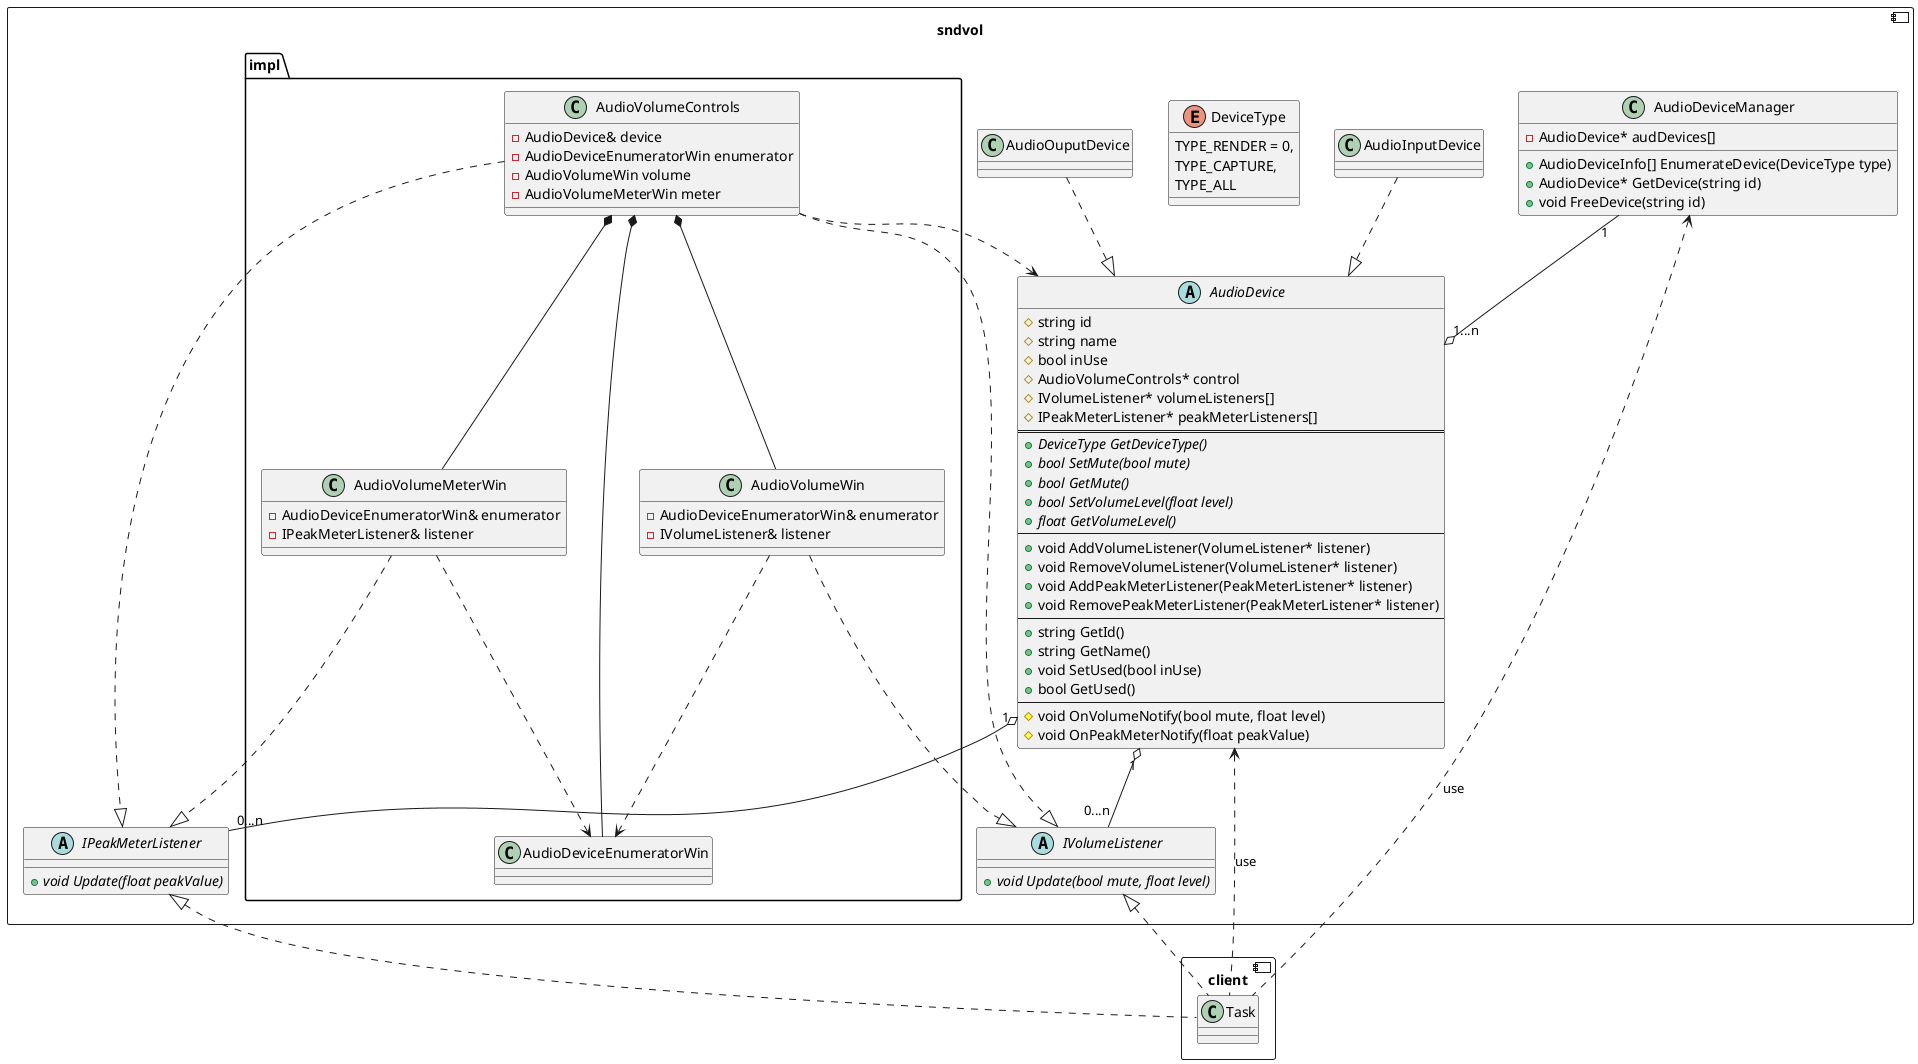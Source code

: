 @startuml

component sndvol{
    abstract IVolumeListener
    {
        + {abstract} void Update(bool mute, float level)
    }

    abstract IPeakMeterListener
    {
        + {abstract} void Update(float peakValue)
    }

    enum DeviceType
    {
        TYPE_RENDER = 0,
        TYPE_CAPTURE,
        TYPE_ALL
    }

    abstract AudioDevice
    {
        # string id
        # string name
        # bool inUse
        # AudioVolumeControls* control
        # IVolumeListener* volumeListeners[]
        # IPeakMeterListener* peakMeterListeners[]
        ==
        + {abstract} DeviceType GetDeviceType()
        + {abstract} bool SetMute(bool mute)
        + {abstract} bool GetMute()
        + {abstract} bool SetVolumeLevel(float level)
        + {abstract} float GetVolumeLevel()
        ----
        + void AddVolumeListener(VolumeListener* listener)
        + void RemoveVolumeListener(VolumeListener* listener)
        + void AddPeakMeterListener(PeakMeterListener* listener)
        + void RemovePeakMeterListener(PeakMeterListener* listener)
        ---
        + string GetId()
        + string GetName()
        + void SetUsed(bool inUse)
        + bool GetUsed()
        ---
        # void OnVolumeNotify(bool mute, float level)
        # void OnPeakMeterNotify(float peakValue)
    }

    namespace impl{

        class AudioDeviceEnumeratorWin

        class AudioVolumeWin
        {
            - AudioDeviceEnumeratorWin& enumerator
            - IVolumeListener& listener
        }
        class AudioVolumeMeterWin
        {
            - AudioDeviceEnumeratorWin& enumerator
            - IPeakMeterListener& listener
        }

        AudioVolumeWin ..> AudioDeviceEnumeratorWin
        AudioVolumeWin ..|> IVolumeListener
        AudioVolumeMeterWin ..> AudioDeviceEnumeratorWin
        AudioVolumeMeterWin ..|> IPeakMeterListener

        class AudioVolumeControls
        {
            - AudioDevice& device
            - AudioDeviceEnumeratorWin enumerator
            - AudioVolumeWin volume
            - AudioVolumeMeterWin meter
        }

        AudioVolumeControls *-- AudioDeviceEnumeratorWin
        AudioVolumeControls *-- AudioVolumeWin
        AudioVolumeControls *-- AudioVolumeMeterWin
        AudioVolumeControls ..|> IVolumeListener
        AudioVolumeControls ..|> IPeakMeterListener
        AudioVolumeControls ..> AudioDevice
    }

    AudioDevice "1" o-- "0...n" IVolumeListener
    AudioDevice "1" o-- "0...n" IPeakMeterListener

    class AudioInputDevice
    class AudioOuputDevice

    AudioInputDevice ..|> AudioDevice
    AudioOuputDevice ..|> AudioDevice

    class AudioDeviceManager
    {
        - AudioDevice* audDevices[]

        + AudioDeviceInfo[] EnumerateDevice(DeviceType type)
        + AudioDevice* GetDevice(string id)
        + void FreeDevice(string id)
    }

    AudioDeviceManager "1" --o "1...n" AudioDevice
}

component client{

    class Task
    Task .up.|> IVolumeListener
    Task .up.|> IPeakMeterListener
    Task .up.> AudioDeviceManager : use
    Task .up.> AudioDevice : use

}


@enduml